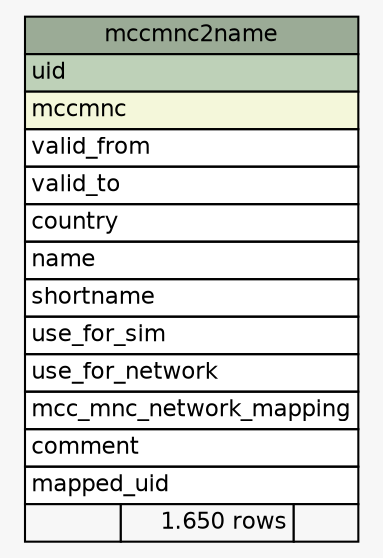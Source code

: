 // dot 2.38.0 on Windows 8 6.2
// SchemaSpy rev 590
digraph "mccmnc2name" {
  graph [
    rankdir="RL"
    bgcolor="#f7f7f7"
    nodesep="0.18"
    ranksep="0.46"
    fontname="Helvetica"
    fontsize="11"
  ];
  node [
    fontname="Helvetica"
    fontsize="11"
    shape="plaintext"
  ];
  edge [
    arrowsize="0.8"
  ];
  "mccmnc2name" [
    label=<
    <TABLE BORDER="0" CELLBORDER="1" CELLSPACING="0" BGCOLOR="#ffffff">
      <TR><TD COLSPAN="3" BGCOLOR="#9bab96" ALIGN="CENTER">mccmnc2name</TD></TR>
      <TR><TD PORT="uid" COLSPAN="3" BGCOLOR="#bed1b8" ALIGN="LEFT">uid</TD></TR>
      <TR><TD PORT="mccmnc" COLSPAN="3" BGCOLOR="#f4f7da" ALIGN="LEFT">mccmnc</TD></TR>
      <TR><TD PORT="valid_from" COLSPAN="3" ALIGN="LEFT">valid_from</TD></TR>
      <TR><TD PORT="valid_to" COLSPAN="3" ALIGN="LEFT">valid_to</TD></TR>
      <TR><TD PORT="country" COLSPAN="3" ALIGN="LEFT">country</TD></TR>
      <TR><TD PORT="name" COLSPAN="3" ALIGN="LEFT">name</TD></TR>
      <TR><TD PORT="shortname" COLSPAN="3" ALIGN="LEFT">shortname</TD></TR>
      <TR><TD PORT="use_for_sim" COLSPAN="3" ALIGN="LEFT">use_for_sim</TD></TR>
      <TR><TD PORT="use_for_network" COLSPAN="3" ALIGN="LEFT">use_for_network</TD></TR>
      <TR><TD PORT="mcc_mnc_network_mapping" COLSPAN="3" ALIGN="LEFT">mcc_mnc_network_mapping</TD></TR>
      <TR><TD PORT="comment" COLSPAN="3" ALIGN="LEFT">comment</TD></TR>
      <TR><TD PORT="mapped_uid" COLSPAN="3" ALIGN="LEFT">mapped_uid</TD></TR>
      <TR><TD ALIGN="LEFT" BGCOLOR="#f7f7f7">  </TD><TD ALIGN="RIGHT" BGCOLOR="#f7f7f7">1.650 rows</TD><TD ALIGN="RIGHT" BGCOLOR="#f7f7f7">  </TD></TR>
    </TABLE>>
    URL="tables/mccmnc2name.html"
    tooltip="mccmnc2name"
  ];
}
